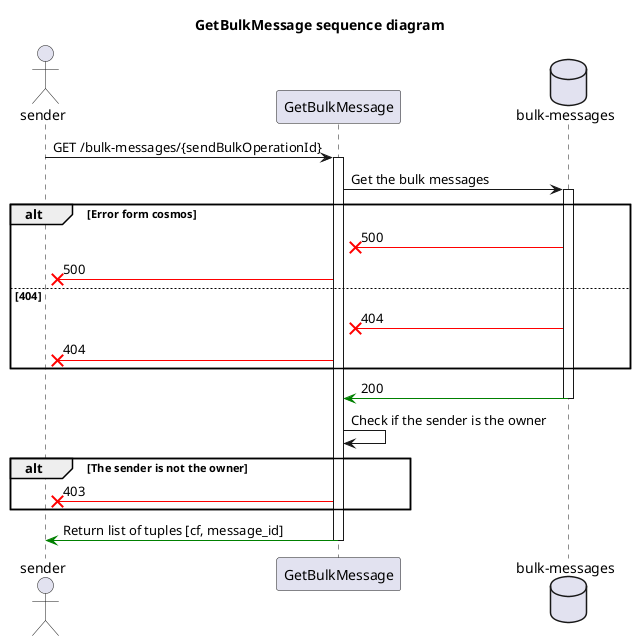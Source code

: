 @startuml get-bulk-message-sequence

title GetBulkMessage sequence diagram

actor sender as "sender"
participant fn as "GetBulkMessage"
database db as "bulk-messages"

sender -> fn: GET /bulk-messages/{sendBulkOperationId}
activate fn

fn -> db: Get the bulk messages
activate db
alt Error form cosmos
  db -[#red]x fn: 500
  fn -[#red]x sender: 500
else 404
  db -[#red]x fn: 404
  fn -[#red]x sender: 404
end

db -[#green]> fn: 200
deactivate db

fn -> fn: Check if the sender is the owner
alt The sender is not the owner
  fn -[#red]x sender: 403
end

fn -[#green]> sender: Return list of tuples [cf, message_id]
deactivate fn

@enduml
